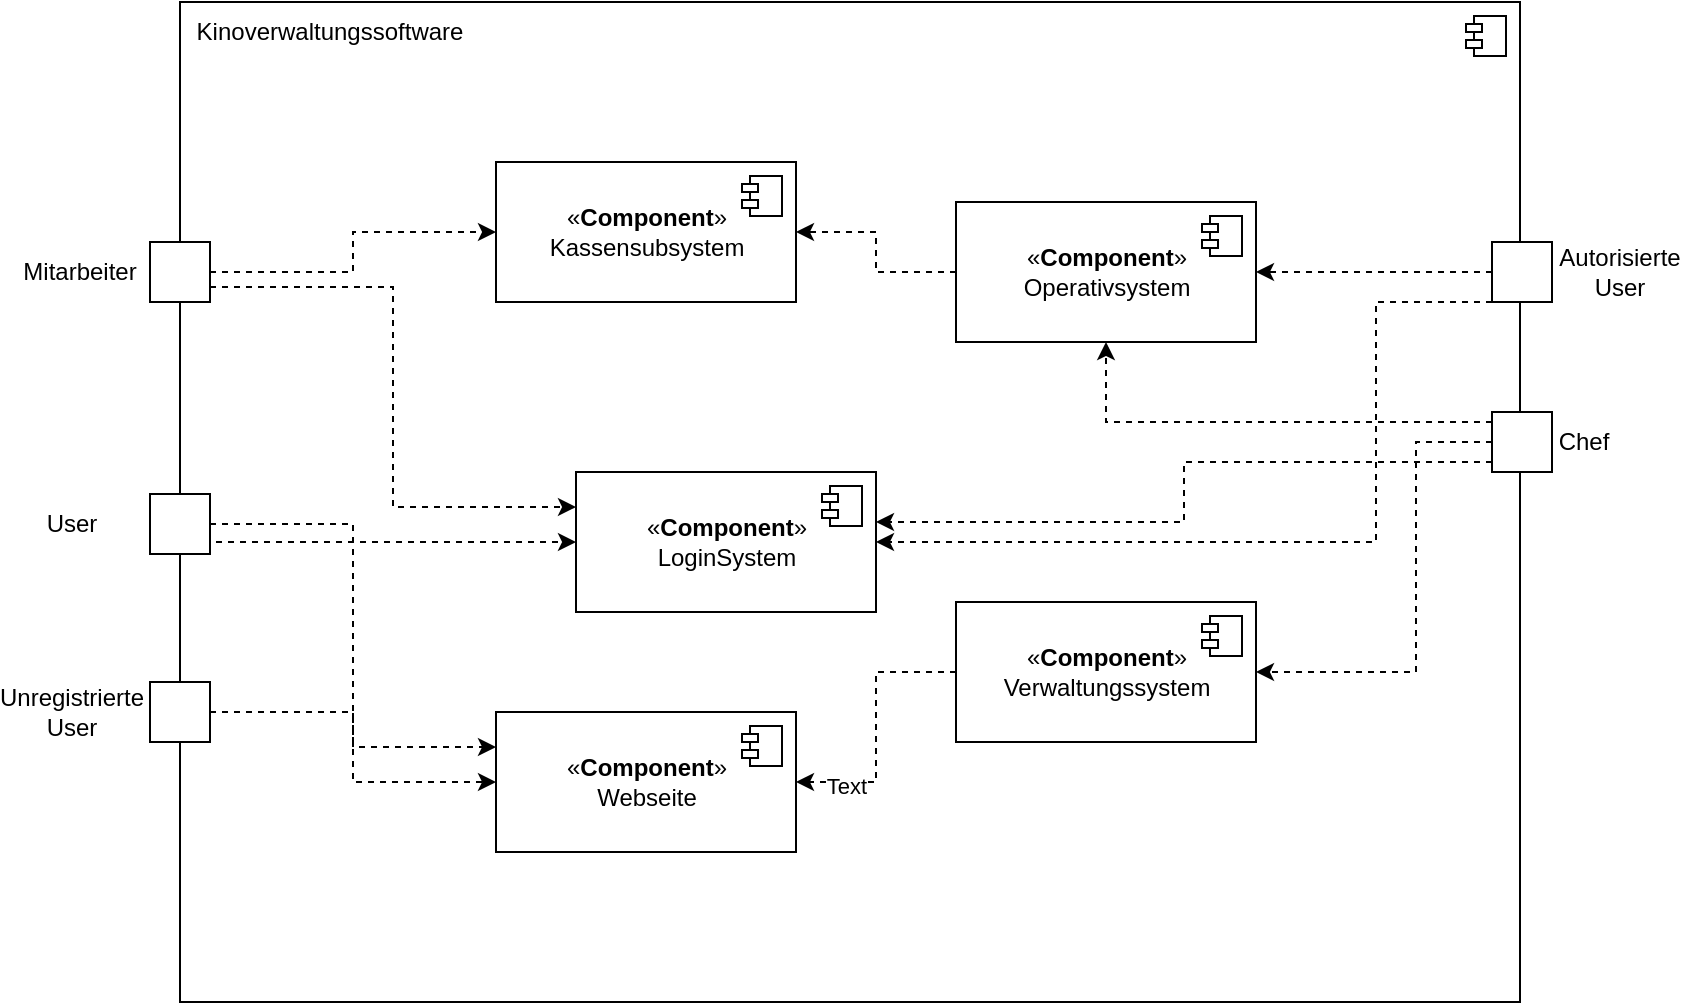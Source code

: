 <mxfile version="19.0.3" type="device"><diagram id="PXThC0ILOTM15i36FRJI" name="Seite-1"><mxGraphModel dx="1422" dy="857" grid="1" gridSize="10" guides="1" tooltips="1" connect="1" arrows="1" fold="1" page="1" pageScale="1" pageWidth="827" pageHeight="1169" math="0" shadow="0"><root><mxCell id="0"/><mxCell id="1" parent="0"/><object label="A" id="62pDkiUM1hAOVDblaxcH-1"><mxCell style="html=1;dropTarget=0;" parent="1" vertex="1"><mxGeometry x="92" y="160" width="670" height="500" as="geometry"/></mxCell></object><mxCell id="62pDkiUM1hAOVDblaxcH-2" value="" style="shape=module;jettyWidth=8;jettyHeight=4;" parent="62pDkiUM1hAOVDblaxcH-1" vertex="1"><mxGeometry x="1" width="20" height="20" relative="1" as="geometry"><mxPoint x="-27" y="7" as="offset"/></mxGeometry></mxCell><mxCell id="7o5EIQUb2aOd9Rn4GQlj-22" style="edgeStyle=orthogonalEdgeStyle;rounded=0;orthogonalLoop=1;jettySize=auto;html=1;exitX=0;exitY=0.5;exitDx=0;exitDy=0;entryX=1;entryY=0.5;entryDx=0;entryDy=0;dashed=1;" parent="1" source="62pDkiUM1hAOVDblaxcH-3" target="7o5EIQUb2aOd9Rn4GQlj-17" edge="1"><mxGeometry relative="1" as="geometry"><Array as="points"><mxPoint x="710" y="380"/><mxPoint x="710" y="495"/></Array></mxGeometry></mxCell><mxCell id="7o5EIQUb2aOd9Rn4GQlj-23" style="edgeStyle=orthogonalEdgeStyle;rounded=0;orthogonalLoop=1;jettySize=auto;html=1;dashed=1;" parent="1" source="62pDkiUM1hAOVDblaxcH-3" target="7o5EIQUb2aOd9Rn4GQlj-9" edge="1"><mxGeometry relative="1" as="geometry"><Array as="points"><mxPoint x="555" y="370"/></Array></mxGeometry></mxCell><mxCell id="7o5EIQUb2aOd9Rn4GQlj-27" style="edgeStyle=orthogonalEdgeStyle;rounded=0;orthogonalLoop=1;jettySize=auto;html=1;dashed=1;" parent="1" source="62pDkiUM1hAOVDblaxcH-3" target="7o5EIQUb2aOd9Rn4GQlj-11" edge="1"><mxGeometry relative="1" as="geometry"><Array as="points"><mxPoint x="594" y="390"/><mxPoint x="594" y="420"/></Array></mxGeometry></mxCell><mxCell id="62pDkiUM1hAOVDblaxcH-3" value="" style="html=1;" parent="1" vertex="1"><mxGeometry x="748" y="365" width="30" height="30" as="geometry"/></mxCell><mxCell id="7o5EIQUb2aOd9Rn4GQlj-20" style="edgeStyle=orthogonalEdgeStyle;rounded=0;orthogonalLoop=1;jettySize=auto;html=1;exitX=1;exitY=0.5;exitDx=0;exitDy=0;dashed=1;" parent="1" source="7o5EIQUb2aOd9Rn4GQlj-2" target="7o5EIQUb2aOd9Rn4GQlj-15" edge="1"><mxGeometry relative="1" as="geometry"/></mxCell><mxCell id="7o5EIQUb2aOd9Rn4GQlj-2" value="" style="html=1;" parent="1" vertex="1"><mxGeometry x="77" y="500" width="30" height="30" as="geometry"/></mxCell><mxCell id="7o5EIQUb2aOd9Rn4GQlj-19" style="edgeStyle=orthogonalEdgeStyle;rounded=0;orthogonalLoop=1;jettySize=auto;html=1;exitX=1;exitY=0.5;exitDx=0;exitDy=0;dashed=1;entryX=0;entryY=0.5;entryDx=0;entryDy=0;" parent="1" source="7o5EIQUb2aOd9Rn4GQlj-3" target="7o5EIQUb2aOd9Rn4GQlj-11" edge="1"><mxGeometry relative="1" as="geometry"><Array as="points"><mxPoint x="107" y="430"/></Array></mxGeometry></mxCell><mxCell id="7o5EIQUb2aOd9Rn4GQlj-21" style="edgeStyle=orthogonalEdgeStyle;rounded=0;orthogonalLoop=1;jettySize=auto;html=1;exitX=1;exitY=0.5;exitDx=0;exitDy=0;entryX=0;entryY=0.25;entryDx=0;entryDy=0;dashed=1;" parent="1" source="7o5EIQUb2aOd9Rn4GQlj-3" target="7o5EIQUb2aOd9Rn4GQlj-15" edge="1"><mxGeometry relative="1" as="geometry"/></mxCell><mxCell id="7o5EIQUb2aOd9Rn4GQlj-3" value="" style="html=1;" parent="1" vertex="1"><mxGeometry x="77" y="406" width="30" height="30" as="geometry"/></mxCell><mxCell id="7o5EIQUb2aOd9Rn4GQlj-24" style="edgeStyle=orthogonalEdgeStyle;rounded=0;orthogonalLoop=1;jettySize=auto;html=1;exitX=0;exitY=0.5;exitDx=0;exitDy=0;entryX=1;entryY=0.5;entryDx=0;entryDy=0;dashed=1;" parent="1" source="7o5EIQUb2aOd9Rn4GQlj-4" target="7o5EIQUb2aOd9Rn4GQlj-9" edge="1"><mxGeometry relative="1" as="geometry"/></mxCell><mxCell id="-NVh7zHpCTvCvYKMRtAE-11" style="edgeStyle=orthogonalEdgeStyle;rounded=0;orthogonalLoop=1;jettySize=auto;html=1;entryX=1;entryY=0.5;entryDx=0;entryDy=0;dashed=1;" parent="1" source="7o5EIQUb2aOd9Rn4GQlj-4" target="7o5EIQUb2aOd9Rn4GQlj-11" edge="1"><mxGeometry relative="1" as="geometry"><Array as="points"><mxPoint x="690" y="310"/><mxPoint x="690" y="430"/></Array></mxGeometry></mxCell><mxCell id="7o5EIQUb2aOd9Rn4GQlj-4" value="" style="html=1;" parent="1" vertex="1"><mxGeometry x="748" y="280" width="30" height="30" as="geometry"/></mxCell><mxCell id="7o5EIQUb2aOd9Rn4GQlj-5" value="Chef" style="text;html=1;strokeColor=none;fillColor=none;align=center;verticalAlign=middle;whiteSpace=wrap;rounded=0;" parent="1" vertex="1"><mxGeometry x="779" y="365" width="30" height="30" as="geometry"/></mxCell><mxCell id="7o5EIQUb2aOd9Rn4GQlj-6" value="Unregistrierte User" style="text;html=1;strokeColor=none;fillColor=none;align=center;verticalAlign=middle;whiteSpace=wrap;rounded=0;" parent="1" vertex="1"><mxGeometry x="8" y="500" width="60" height="30" as="geometry"/></mxCell><mxCell id="7o5EIQUb2aOd9Rn4GQlj-7" value="User" style="text;html=1;strokeColor=none;fillColor=none;align=center;verticalAlign=middle;whiteSpace=wrap;rounded=0;" parent="1" vertex="1"><mxGeometry x="8" y="406" width="60" height="30" as="geometry"/></mxCell><mxCell id="7o5EIQUb2aOd9Rn4GQlj-8" value="Autorisierte&lt;br&gt;User" style="text;html=1;strokeColor=none;fillColor=none;align=center;verticalAlign=middle;whiteSpace=wrap;rounded=0;" parent="1" vertex="1"><mxGeometry x="782" y="280" width="60" height="30" as="geometry"/></mxCell><mxCell id="7o5EIQUb2aOd9Rn4GQlj-25" style="edgeStyle=orthogonalEdgeStyle;rounded=0;orthogonalLoop=1;jettySize=auto;html=1;exitX=0;exitY=0.5;exitDx=0;exitDy=0;entryX=1;entryY=0.5;entryDx=0;entryDy=0;dashed=1;" parent="1" source="7o5EIQUb2aOd9Rn4GQlj-17" target="7o5EIQUb2aOd9Rn4GQlj-15" edge="1"><mxGeometry relative="1" as="geometry"/></mxCell><mxCell id="-NVh7zHpCTvCvYKMRtAE-7" value="Text" style="edgeLabel;html=1;align=center;verticalAlign=middle;resizable=0;points=[];" parent="7o5EIQUb2aOd9Rn4GQlj-25" vertex="1" connectable="0"><mxGeometry x="0.63" y="2" relative="1" as="geometry"><mxPoint as="offset"/></mxGeometry></mxCell><mxCell id="7o5EIQUb2aOd9Rn4GQlj-26" style="edgeStyle=orthogonalEdgeStyle;rounded=0;orthogonalLoop=1;jettySize=auto;html=1;exitX=0;exitY=0.5;exitDx=0;exitDy=0;entryX=1;entryY=0.5;entryDx=0;entryDy=0;dashed=1;" parent="1" source="7o5EIQUb2aOd9Rn4GQlj-9" target="7o5EIQUb2aOd9Rn4GQlj-13" edge="1"><mxGeometry relative="1" as="geometry"/></mxCell><mxCell id="7o5EIQUb2aOd9Rn4GQlj-9" value="«&lt;b&gt;Component&lt;/b&gt;»&lt;br&gt;Operativsystem" style="html=1;dropTarget=0;" parent="1" vertex="1"><mxGeometry x="480" y="260" width="150" height="70" as="geometry"/></mxCell><mxCell id="7o5EIQUb2aOd9Rn4GQlj-10" value="" style="shape=module;jettyWidth=8;jettyHeight=4;" parent="7o5EIQUb2aOd9Rn4GQlj-9" vertex="1"><mxGeometry x="1" width="20" height="20" relative="1" as="geometry"><mxPoint x="-27" y="7" as="offset"/></mxGeometry></mxCell><mxCell id="7o5EIQUb2aOd9Rn4GQlj-11" value="«&lt;b&gt;Component&lt;/b&gt;»&lt;br&gt;LoginSystem" style="html=1;dropTarget=0;" parent="1" vertex="1"><mxGeometry x="290" y="395" width="150" height="70" as="geometry"/></mxCell><mxCell id="7o5EIQUb2aOd9Rn4GQlj-12" value="" style="shape=module;jettyWidth=8;jettyHeight=4;" parent="7o5EIQUb2aOd9Rn4GQlj-11" vertex="1"><mxGeometry x="1" width="20" height="20" relative="1" as="geometry"><mxPoint x="-27" y="7" as="offset"/></mxGeometry></mxCell><mxCell id="7o5EIQUb2aOd9Rn4GQlj-13" value="«&lt;b&gt;Component&lt;/b&gt;»&lt;br&gt;Kassensubsystem" style="html=1;dropTarget=0;" parent="1" vertex="1"><mxGeometry x="250" y="240" width="150" height="70" as="geometry"/></mxCell><mxCell id="7o5EIQUb2aOd9Rn4GQlj-14" value="" style="shape=module;jettyWidth=8;jettyHeight=4;" parent="7o5EIQUb2aOd9Rn4GQlj-13" vertex="1"><mxGeometry x="1" width="20" height="20" relative="1" as="geometry"><mxPoint x="-27" y="7" as="offset"/></mxGeometry></mxCell><mxCell id="7o5EIQUb2aOd9Rn4GQlj-15" value="«&lt;b&gt;Component&lt;/b&gt;»&lt;br&gt;Webseite" style="html=1;dropTarget=0;" parent="1" vertex="1"><mxGeometry x="250" y="515" width="150" height="70" as="geometry"/></mxCell><mxCell id="7o5EIQUb2aOd9Rn4GQlj-16" value="" style="shape=module;jettyWidth=8;jettyHeight=4;" parent="7o5EIQUb2aOd9Rn4GQlj-15" vertex="1"><mxGeometry x="1" width="20" height="20" relative="1" as="geometry"><mxPoint x="-27" y="7" as="offset"/></mxGeometry></mxCell><mxCell id="7o5EIQUb2aOd9Rn4GQlj-17" value="«&lt;b&gt;Component&lt;/b&gt;»&lt;br&gt;Verwaltungssystem" style="html=1;dropTarget=0;" parent="1" vertex="1"><mxGeometry x="480" y="460" width="150" height="70" as="geometry"/></mxCell><mxCell id="7o5EIQUb2aOd9Rn4GQlj-18" value="" style="shape=module;jettyWidth=8;jettyHeight=4;" parent="7o5EIQUb2aOd9Rn4GQlj-17" vertex="1"><mxGeometry x="1" width="20" height="20" relative="1" as="geometry"><mxPoint x="-27" y="7" as="offset"/></mxGeometry></mxCell><mxCell id="-NVh7zHpCTvCvYKMRtAE-4" style="edgeStyle=orthogonalEdgeStyle;rounded=0;orthogonalLoop=1;jettySize=auto;html=1;dashed=1;" parent="1" source="-NVh7zHpCTvCvYKMRtAE-1" target="7o5EIQUb2aOd9Rn4GQlj-13" edge="1"><mxGeometry relative="1" as="geometry"/></mxCell><mxCell id="-NVh7zHpCTvCvYKMRtAE-9" style="edgeStyle=orthogonalEdgeStyle;rounded=0;orthogonalLoop=1;jettySize=auto;html=1;exitX=1;exitY=0.75;exitDx=0;exitDy=0;entryX=0;entryY=0.25;entryDx=0;entryDy=0;dashed=1;" parent="1" source="-NVh7zHpCTvCvYKMRtAE-1" target="7o5EIQUb2aOd9Rn4GQlj-11" edge="1"><mxGeometry relative="1" as="geometry"/></mxCell><mxCell id="-NVh7zHpCTvCvYKMRtAE-1" value="" style="html=1;" parent="1" vertex="1"><mxGeometry x="77" y="280" width="30" height="30" as="geometry"/></mxCell><mxCell id="-NVh7zHpCTvCvYKMRtAE-2" value="Mitarbeiter" style="text;html=1;strokeColor=none;fillColor=none;align=center;verticalAlign=middle;whiteSpace=wrap;rounded=0;" parent="1" vertex="1"><mxGeometry x="12" y="280" width="60" height="30" as="geometry"/></mxCell><mxCell id="tJHNVLyLqbXMVhNpqDpm-1" value="Kinoverwaltungssoftware" style="text;html=1;strokeColor=none;fillColor=none;align=center;verticalAlign=middle;whiteSpace=wrap;rounded=0;" vertex="1" parent="1"><mxGeometry x="137" y="160" width="60" height="30" as="geometry"/></mxCell></root></mxGraphModel></diagram></mxfile>